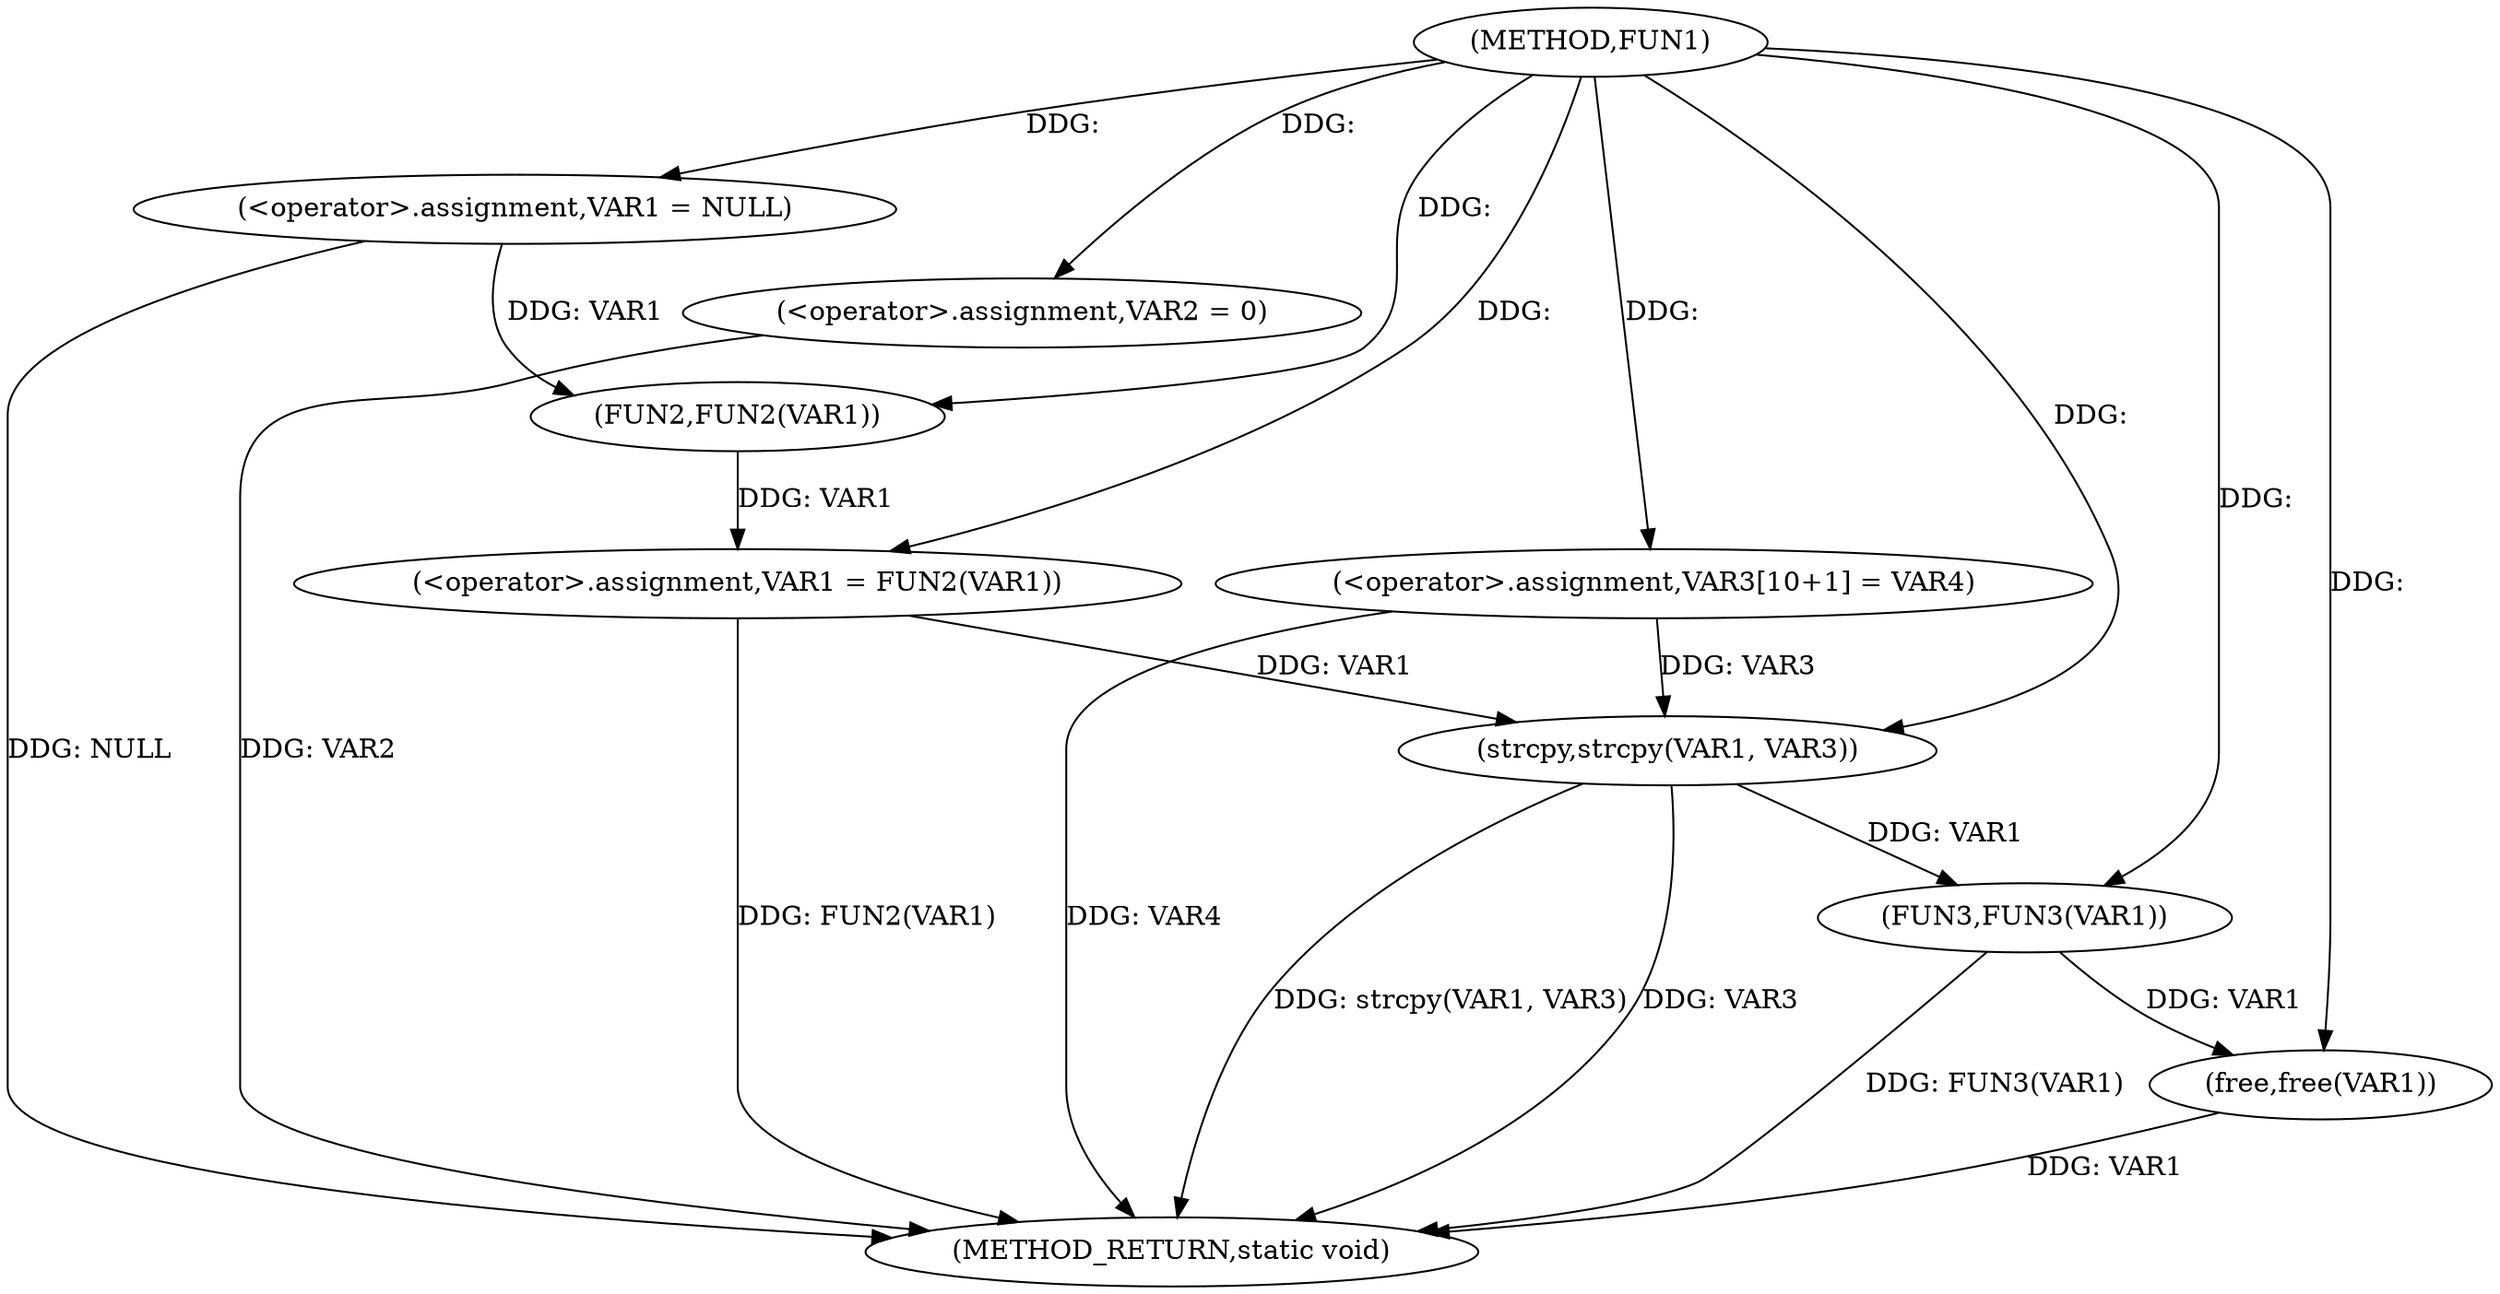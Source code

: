 digraph FUN1 {  
"1000100" [label = "(METHOD,FUN1)" ]
"1000125" [label = "(METHOD_RETURN,static void)" ]
"1000103" [label = "(<operator>.assignment,VAR1 = NULL)" ]
"1000106" [label = "(<operator>.assignment,VAR2 = 0)" ]
"1000109" [label = "(<operator>.assignment,VAR1 = FUN2(VAR1))" ]
"1000111" [label = "(FUN2,FUN2(VAR1))" ]
"1000115" [label = "(<operator>.assignment,VAR3[10+1] = VAR4)" ]
"1000118" [label = "(strcpy,strcpy(VAR1, VAR3))" ]
"1000121" [label = "(FUN3,FUN3(VAR1))" ]
"1000123" [label = "(free,free(VAR1))" ]
  "1000115" -> "1000125"  [ label = "DDG: VAR4"] 
  "1000106" -> "1000125"  [ label = "DDG: VAR2"] 
  "1000103" -> "1000125"  [ label = "DDG: NULL"] 
  "1000118" -> "1000125"  [ label = "DDG: strcpy(VAR1, VAR3)"] 
  "1000118" -> "1000125"  [ label = "DDG: VAR3"] 
  "1000109" -> "1000125"  [ label = "DDG: FUN2(VAR1)"] 
  "1000123" -> "1000125"  [ label = "DDG: VAR1"] 
  "1000121" -> "1000125"  [ label = "DDG: FUN3(VAR1)"] 
  "1000100" -> "1000103"  [ label = "DDG: "] 
  "1000100" -> "1000106"  [ label = "DDG: "] 
  "1000111" -> "1000109"  [ label = "DDG: VAR1"] 
  "1000100" -> "1000109"  [ label = "DDG: "] 
  "1000103" -> "1000111"  [ label = "DDG: VAR1"] 
  "1000100" -> "1000111"  [ label = "DDG: "] 
  "1000100" -> "1000115"  [ label = "DDG: "] 
  "1000109" -> "1000118"  [ label = "DDG: VAR1"] 
  "1000100" -> "1000118"  [ label = "DDG: "] 
  "1000115" -> "1000118"  [ label = "DDG: VAR3"] 
  "1000118" -> "1000121"  [ label = "DDG: VAR1"] 
  "1000100" -> "1000121"  [ label = "DDG: "] 
  "1000121" -> "1000123"  [ label = "DDG: VAR1"] 
  "1000100" -> "1000123"  [ label = "DDG: "] 
}
